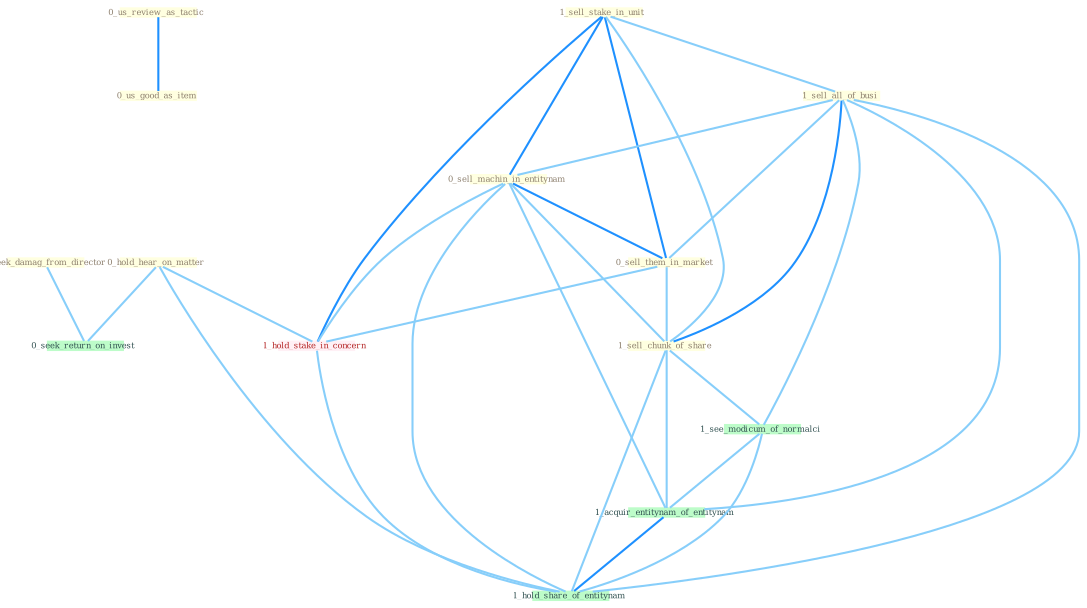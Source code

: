 Graph G{ 
    node
    [shape=polygon,style=filled,width=.5,height=.06,color="#BDFCC9",fixedsize=true,fontsize=4,
    fontcolor="#2f4f4f"];
    {node
    [color="#ffffe0", fontcolor="#8b7d6b"] "0_us_review_as_tactic " "0_us_good_as_item " "1_seek_damag_from_director " "1_sell_stake_in_unit " "1_sell_all_of_busi " "0_sell_machin_in_entitynam " "0_hold_hear_on_matter " "0_sell_them_in_market " "1_sell_chunk_of_share "}
{node [color="#fff0f5", fontcolor="#b22222"] "1_hold_stake_in_concern "}
edge [color="#B0E2FF"];

	"0_us_review_as_tactic " -- "0_us_good_as_item " [w="2", color="#1e90ff" , len=0.8];
	"1_seek_damag_from_director " -- "0_seek_return_on_invest " [w="1", color="#87cefa" ];
	"1_sell_stake_in_unit " -- "1_sell_all_of_busi " [w="1", color="#87cefa" ];
	"1_sell_stake_in_unit " -- "0_sell_machin_in_entitynam " [w="2", color="#1e90ff" , len=0.8];
	"1_sell_stake_in_unit " -- "0_sell_them_in_market " [w="2", color="#1e90ff" , len=0.8];
	"1_sell_stake_in_unit " -- "1_sell_chunk_of_share " [w="1", color="#87cefa" ];
	"1_sell_stake_in_unit " -- "1_hold_stake_in_concern " [w="2", color="#1e90ff" , len=0.8];
	"1_sell_all_of_busi " -- "0_sell_machin_in_entitynam " [w="1", color="#87cefa" ];
	"1_sell_all_of_busi " -- "0_sell_them_in_market " [w="1", color="#87cefa" ];
	"1_sell_all_of_busi " -- "1_sell_chunk_of_share " [w="2", color="#1e90ff" , len=0.8];
	"1_sell_all_of_busi " -- "1_see_modicum_of_normalci " [w="1", color="#87cefa" ];
	"1_sell_all_of_busi " -- "1_acquir_entitynam_of_entitynam " [w="1", color="#87cefa" ];
	"1_sell_all_of_busi " -- "1_hold_share_of_entitynam " [w="1", color="#87cefa" ];
	"0_sell_machin_in_entitynam " -- "0_sell_them_in_market " [w="2", color="#1e90ff" , len=0.8];
	"0_sell_machin_in_entitynam " -- "1_sell_chunk_of_share " [w="1", color="#87cefa" ];
	"0_sell_machin_in_entitynam " -- "1_hold_stake_in_concern " [w="1", color="#87cefa" ];
	"0_sell_machin_in_entitynam " -- "1_acquir_entitynam_of_entitynam " [w="1", color="#87cefa" ];
	"0_sell_machin_in_entitynam " -- "1_hold_share_of_entitynam " [w="1", color="#87cefa" ];
	"0_hold_hear_on_matter " -- "1_hold_stake_in_concern " [w="1", color="#87cefa" ];
	"0_hold_hear_on_matter " -- "0_seek_return_on_invest " [w="1", color="#87cefa" ];
	"0_hold_hear_on_matter " -- "1_hold_share_of_entitynam " [w="1", color="#87cefa" ];
	"0_sell_them_in_market " -- "1_sell_chunk_of_share " [w="1", color="#87cefa" ];
	"0_sell_them_in_market " -- "1_hold_stake_in_concern " [w="1", color="#87cefa" ];
	"1_sell_chunk_of_share " -- "1_see_modicum_of_normalci " [w="1", color="#87cefa" ];
	"1_sell_chunk_of_share " -- "1_acquir_entitynam_of_entitynam " [w="1", color="#87cefa" ];
	"1_sell_chunk_of_share " -- "1_hold_share_of_entitynam " [w="1", color="#87cefa" ];
	"1_hold_stake_in_concern " -- "1_hold_share_of_entitynam " [w="1", color="#87cefa" ];
	"1_see_modicum_of_normalci " -- "1_acquir_entitynam_of_entitynam " [w="1", color="#87cefa" ];
	"1_see_modicum_of_normalci " -- "1_hold_share_of_entitynam " [w="1", color="#87cefa" ];
	"1_acquir_entitynam_of_entitynam " -- "1_hold_share_of_entitynam " [w="2", color="#1e90ff" , len=0.8];
}